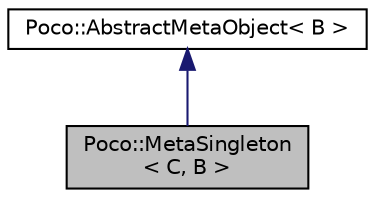 digraph "Poco::MetaSingleton&lt; C, B &gt;"
{
 // LATEX_PDF_SIZE
  edge [fontname="Helvetica",fontsize="10",labelfontname="Helvetica",labelfontsize="10"];
  node [fontname="Helvetica",fontsize="10",shape=record];
  Node1 [label="Poco::MetaSingleton\l\< C, B \>",height=0.2,width=0.4,color="black", fillcolor="grey75", style="filled", fontcolor="black",tooltip=" "];
  Node2 -> Node1 [dir="back",color="midnightblue",fontsize="10",style="solid"];
  Node2 [label="Poco::AbstractMetaObject\< B \>",height=0.2,width=0.4,color="black", fillcolor="white", style="filled",URL="$classPoco_1_1AbstractMetaObject.html",tooltip=" "];
}
